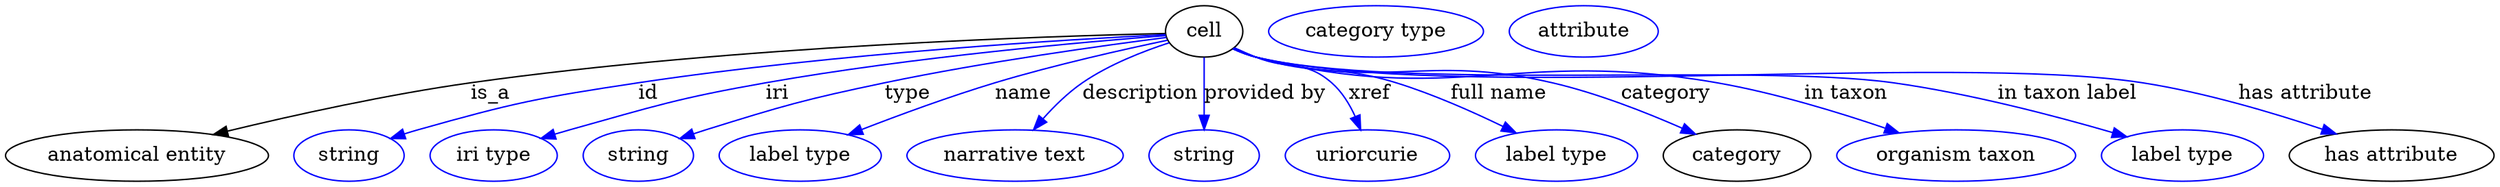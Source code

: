 digraph {
	graph [bb="0,0,1737.1,123"];
	node [label="\N"];
	cell	[height=0.5,
		label=cell,
		pos="836.64,105",
		width=0.75];
	"anatomical entity"	[height=0.5,
		pos="91.642,18",
		width=2.5456];
	cell -> "anatomical entity"	[label=is_a,
		lp="339.64,61.5",
		pos="e,145.16,32.706 809.63,103.5 733.28,101.8 509.47,94.801 325.64,69 267.39,60.823 201.98,46.393 155.16,35.13"];
	id	[color=blue,
		height=0.5,
		label=string,
		pos="239.64,18",
		width=1.0652];
	cell -> id	[color=blue,
		label=id,
		lp="449.64,61.5",
		pos="e,268.64,29.954 809.76,102.74 745.83,99.49 579.82,89.618 442.64,69 372.99,58.531 355.43,55.131 287.64,36 284.54,35.124 281.34,34.151 \
278.14,33.129",
		style=solid];
	iri	[color=blue,
		height=0.5,
		label="iri type",
		pos="340.64,18",
		width=1.2277];
	cell -> iri	[color=blue,
		label=iri,
		lp="538.64,61.5",
		pos="e,373.95,29.87 809.88,102.06 756.48,97.951 633.04,87.206 530.64,69 469.4,58.112 454.56,52.681 394.64,36 391.07,35.006 387.38,33.935 \
383.68,32.833",
		style=solid];
	type	[color=blue,
		height=0.5,
		label=string,
		pos="441.64,18",
		width=1.0652];
	cell -> type	[color=blue,
		label=type,
		lp="629.64,61.5",
		pos="e,470.59,29.926 810.39,100.77 768.54,95.413 684.21,83.813 613.64,69 557.41,57.197 543.49,53.122 488.64,36 485.89,35.139 483.05,34.215 \
480.21,33.259",
		style=solid];
	name	[color=blue,
		height=0.5,
		label="label type",
		pos="554.64,18",
		width=1.5707];
	cell -> name	[color=blue,
		label=name,
		lp="710.64,61.5",
		pos="e,588.08,32.541 811.08,98.821 781.74,92.659 732.31,81.606 690.64,69 659.01,59.43 624.03,46.515 597.47,36.209",
		style=solid];
	description	[color=blue,
		height=0.5,
		label="narrative text",
		pos="704.64,18",
		width=2.0943];
	cell -> description	[color=blue,
		label=description,
		lp="792.14,61.5",
		pos="e,717.53,36.071 812.19,97.01 794.41,91.223 770.3,81.86 751.64,69 741.58,62.064 732.03,52.657 724.21,43.873",
		style=solid];
	"provided by"	[color=blue,
		height=0.5,
		label=string,
		pos="836.64,18",
		width=1.0652];
	cell -> "provided by"	[color=blue,
		label="provided by",
		lp="879.14,61.5",
		pos="e,836.64,36.175 836.64,86.799 836.64,75.163 836.64,59.548 836.64,46.237",
		style=solid];
	xref	[color=blue,
		height=0.5,
		label=uriorcurie,
		pos="950.64,18",
		width=1.5887];
	cell -> xref	[color=blue,
		label=xref,
		lp="952.14,61.5",
		pos="e,945.87,35.94 857.78,93.526 862.62,91.268 867.77,88.969 872.64,87 895.7,77.674 906.89,85.352 925.64,69 932.87,62.696 938.24,53.81 \
942.11,45.273",
		style=solid];
	"full name"	[color=blue,
		height=0.5,
		label="label type",
		pos="1082.6,18",
		width=1.5707];
	cell -> "full name"	[color=blue,
		label="full name",
		lp="1042.1,61.5",
		pos="e,1054.4,33.89 857.21,93.169 862.16,90.875 867.51,88.652 872.64,87 914.8,73.431 928.35,82.119 970.64,69 996.33,61.032 1023.9,48.755 \
1045.3,38.36",
		style=solid];
	category	[height=0.5,
		pos="1208.6,18",
		width=1.4263];
	cell -> category	[color=blue,
		label=category,
		lp="1159.1,61.5",
		pos="e,1179.7,32.961 857.1,92.813 862.06,90.534 867.44,88.407 872.64,87 961.79,62.906 989.69,89.896 1079.6,69 1111.2,61.675 1145.3,48.203 \
1170.5,37.088",
		style=solid];
	"in taxon"	[color=blue,
		height=0.5,
		label="organism taxon",
		pos="1361.6,18",
		width=2.3109];
	cell -> "in taxon"	[color=blue,
		label="in taxon",
		lp="1284.6,61.5",
		pos="e,1321.8,33.826 856.69,92.871 861.76,90.53 867.28,88.36 872.64,87 1011.6,51.745 1053.5,93.726 1194.6,69 1234.9,61.95 1279.1,48.426 \
1312,37.22",
		style=solid];
	"in taxon label"	[color=blue,
		height=0.5,
		label="label type",
		pos="1519.6,18",
		width=1.5707];
	cell -> "in taxon label"	[color=blue,
		label="in taxon label",
		lp="1439.1,61.5",
		pos="e,1480.6,31.211 856.68,92.813 861.74,90.473 867.27,88.319 872.64,87 968.76,63.397 1219.6,82.736 1317.6,69 1370.9,61.542 1430.4,45.872 \
1471,34.05",
		style=solid];
	"has attribute"	[height=0.5,
		pos="1665.6,18",
		width=1.9859];
	cell -> "has attribute"	[color=blue,
		label="has attribute",
		lp="1605.6,61.5",
		pos="e,1626.9,33.176 856.67,92.769 861.73,90.431 867.26,88.288 872.64,87 1006.5,54.941 1355.7,90.169 1491.6,69 1534.9,62.267 1582.6,48.064 \
1617.1,36.511",
		style=solid];
	"named thing_category"	[color=blue,
		height=0.5,
		label="category type",
		pos="956.64,105",
		width=2.0762];
	"organismal entity_has attribute"	[color=blue,
		height=0.5,
		label=attribute,
		pos="1101.6,105",
		width=1.4443];
}

